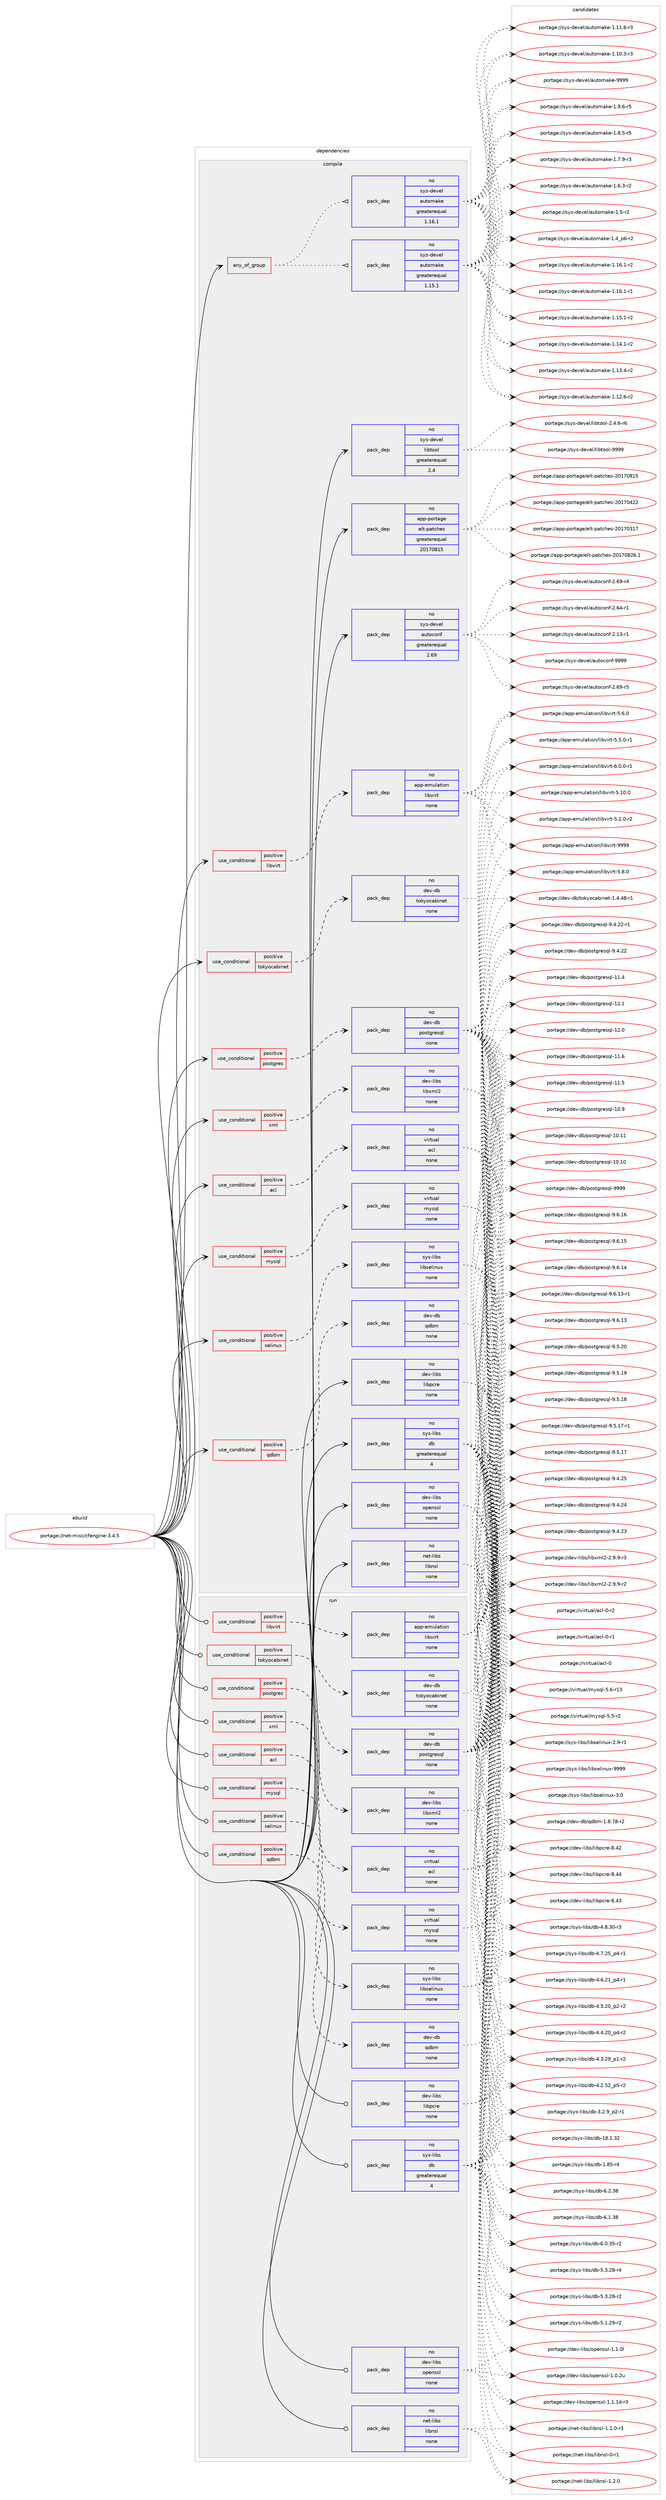 digraph prolog {

# *************
# Graph options
# *************

newrank=true;
concentrate=true;
compound=true;
graph [rankdir=LR,fontname=Helvetica,fontsize=10,ranksep=1.5];#, ranksep=2.5, nodesep=0.2];
edge  [arrowhead=vee];
node  [fontname=Helvetica,fontsize=10];

# **********
# The ebuild
# **********

subgraph cluster_leftcol {
color=gray;
rank=same;
label=<<i>ebuild</i>>;
id [label="portage://net-misc/cfengine-3.4.5", color=red, width=4, href="../net-misc/cfengine-3.4.5.svg"];
}

# ****************
# The dependencies
# ****************

subgraph cluster_midcol {
color=gray;
label=<<i>dependencies</i>>;
subgraph cluster_compile {
fillcolor="#eeeeee";
style=filled;
label=<<i>compile</i>>;
subgraph any2001 {
dependency127212 [label=<<TABLE BORDER="0" CELLBORDER="1" CELLSPACING="0" CELLPADDING="4"><TR><TD CELLPADDING="10">any_of_group</TD></TR></TABLE>>, shape=none, color=red];subgraph pack98524 {
dependency127213 [label=<<TABLE BORDER="0" CELLBORDER="1" CELLSPACING="0" CELLPADDING="4" WIDTH="220"><TR><TD ROWSPAN="6" CELLPADDING="30">pack_dep</TD></TR><TR><TD WIDTH="110">no</TD></TR><TR><TD>sys-devel</TD></TR><TR><TD>automake</TD></TR><TR><TD>greaterequal</TD></TR><TR><TD>1.16.1</TD></TR></TABLE>>, shape=none, color=blue];
}
dependency127212:e -> dependency127213:w [weight=20,style="dotted",arrowhead="oinv"];
subgraph pack98525 {
dependency127214 [label=<<TABLE BORDER="0" CELLBORDER="1" CELLSPACING="0" CELLPADDING="4" WIDTH="220"><TR><TD ROWSPAN="6" CELLPADDING="30">pack_dep</TD></TR><TR><TD WIDTH="110">no</TD></TR><TR><TD>sys-devel</TD></TR><TR><TD>automake</TD></TR><TR><TD>greaterequal</TD></TR><TR><TD>1.15.1</TD></TR></TABLE>>, shape=none, color=blue];
}
dependency127212:e -> dependency127214:w [weight=20,style="dotted",arrowhead="oinv"];
}
id:e -> dependency127212:w [weight=20,style="solid",arrowhead="vee"];
subgraph cond26549 {
dependency127215 [label=<<TABLE BORDER="0" CELLBORDER="1" CELLSPACING="0" CELLPADDING="4"><TR><TD ROWSPAN="3" CELLPADDING="10">use_conditional</TD></TR><TR><TD>positive</TD></TR><TR><TD>acl</TD></TR></TABLE>>, shape=none, color=red];
subgraph pack98526 {
dependency127216 [label=<<TABLE BORDER="0" CELLBORDER="1" CELLSPACING="0" CELLPADDING="4" WIDTH="220"><TR><TD ROWSPAN="6" CELLPADDING="30">pack_dep</TD></TR><TR><TD WIDTH="110">no</TD></TR><TR><TD>virtual</TD></TR><TR><TD>acl</TD></TR><TR><TD>none</TD></TR><TR><TD></TD></TR></TABLE>>, shape=none, color=blue];
}
dependency127215:e -> dependency127216:w [weight=20,style="dashed",arrowhead="vee"];
}
id:e -> dependency127215:w [weight=20,style="solid",arrowhead="vee"];
subgraph cond26550 {
dependency127217 [label=<<TABLE BORDER="0" CELLBORDER="1" CELLSPACING="0" CELLPADDING="4"><TR><TD ROWSPAN="3" CELLPADDING="10">use_conditional</TD></TR><TR><TD>positive</TD></TR><TR><TD>libvirt</TD></TR></TABLE>>, shape=none, color=red];
subgraph pack98527 {
dependency127218 [label=<<TABLE BORDER="0" CELLBORDER="1" CELLSPACING="0" CELLPADDING="4" WIDTH="220"><TR><TD ROWSPAN="6" CELLPADDING="30">pack_dep</TD></TR><TR><TD WIDTH="110">no</TD></TR><TR><TD>app-emulation</TD></TR><TR><TD>libvirt</TD></TR><TR><TD>none</TD></TR><TR><TD></TD></TR></TABLE>>, shape=none, color=blue];
}
dependency127217:e -> dependency127218:w [weight=20,style="dashed",arrowhead="vee"];
}
id:e -> dependency127217:w [weight=20,style="solid",arrowhead="vee"];
subgraph cond26551 {
dependency127219 [label=<<TABLE BORDER="0" CELLBORDER="1" CELLSPACING="0" CELLPADDING="4"><TR><TD ROWSPAN="3" CELLPADDING="10">use_conditional</TD></TR><TR><TD>positive</TD></TR><TR><TD>mysql</TD></TR></TABLE>>, shape=none, color=red];
subgraph pack98528 {
dependency127220 [label=<<TABLE BORDER="0" CELLBORDER="1" CELLSPACING="0" CELLPADDING="4" WIDTH="220"><TR><TD ROWSPAN="6" CELLPADDING="30">pack_dep</TD></TR><TR><TD WIDTH="110">no</TD></TR><TR><TD>virtual</TD></TR><TR><TD>mysql</TD></TR><TR><TD>none</TD></TR><TR><TD></TD></TR></TABLE>>, shape=none, color=blue];
}
dependency127219:e -> dependency127220:w [weight=20,style="dashed",arrowhead="vee"];
}
id:e -> dependency127219:w [weight=20,style="solid",arrowhead="vee"];
subgraph cond26552 {
dependency127221 [label=<<TABLE BORDER="0" CELLBORDER="1" CELLSPACING="0" CELLPADDING="4"><TR><TD ROWSPAN="3" CELLPADDING="10">use_conditional</TD></TR><TR><TD>positive</TD></TR><TR><TD>postgres</TD></TR></TABLE>>, shape=none, color=red];
subgraph pack98529 {
dependency127222 [label=<<TABLE BORDER="0" CELLBORDER="1" CELLSPACING="0" CELLPADDING="4" WIDTH="220"><TR><TD ROWSPAN="6" CELLPADDING="30">pack_dep</TD></TR><TR><TD WIDTH="110">no</TD></TR><TR><TD>dev-db</TD></TR><TR><TD>postgresql</TD></TR><TR><TD>none</TD></TR><TR><TD></TD></TR></TABLE>>, shape=none, color=blue];
}
dependency127221:e -> dependency127222:w [weight=20,style="dashed",arrowhead="vee"];
}
id:e -> dependency127221:w [weight=20,style="solid",arrowhead="vee"];
subgraph cond26553 {
dependency127223 [label=<<TABLE BORDER="0" CELLBORDER="1" CELLSPACING="0" CELLPADDING="4"><TR><TD ROWSPAN="3" CELLPADDING="10">use_conditional</TD></TR><TR><TD>positive</TD></TR><TR><TD>qdbm</TD></TR></TABLE>>, shape=none, color=red];
subgraph pack98530 {
dependency127224 [label=<<TABLE BORDER="0" CELLBORDER="1" CELLSPACING="0" CELLPADDING="4" WIDTH="220"><TR><TD ROWSPAN="6" CELLPADDING="30">pack_dep</TD></TR><TR><TD WIDTH="110">no</TD></TR><TR><TD>dev-db</TD></TR><TR><TD>qdbm</TD></TR><TR><TD>none</TD></TR><TR><TD></TD></TR></TABLE>>, shape=none, color=blue];
}
dependency127223:e -> dependency127224:w [weight=20,style="dashed",arrowhead="vee"];
}
id:e -> dependency127223:w [weight=20,style="solid",arrowhead="vee"];
subgraph cond26554 {
dependency127225 [label=<<TABLE BORDER="0" CELLBORDER="1" CELLSPACING="0" CELLPADDING="4"><TR><TD ROWSPAN="3" CELLPADDING="10">use_conditional</TD></TR><TR><TD>positive</TD></TR><TR><TD>selinux</TD></TR></TABLE>>, shape=none, color=red];
subgraph pack98531 {
dependency127226 [label=<<TABLE BORDER="0" CELLBORDER="1" CELLSPACING="0" CELLPADDING="4" WIDTH="220"><TR><TD ROWSPAN="6" CELLPADDING="30">pack_dep</TD></TR><TR><TD WIDTH="110">no</TD></TR><TR><TD>sys-libs</TD></TR><TR><TD>libselinux</TD></TR><TR><TD>none</TD></TR><TR><TD></TD></TR></TABLE>>, shape=none, color=blue];
}
dependency127225:e -> dependency127226:w [weight=20,style="dashed",arrowhead="vee"];
}
id:e -> dependency127225:w [weight=20,style="solid",arrowhead="vee"];
subgraph cond26555 {
dependency127227 [label=<<TABLE BORDER="0" CELLBORDER="1" CELLSPACING="0" CELLPADDING="4"><TR><TD ROWSPAN="3" CELLPADDING="10">use_conditional</TD></TR><TR><TD>positive</TD></TR><TR><TD>tokyocabinet</TD></TR></TABLE>>, shape=none, color=red];
subgraph pack98532 {
dependency127228 [label=<<TABLE BORDER="0" CELLBORDER="1" CELLSPACING="0" CELLPADDING="4" WIDTH="220"><TR><TD ROWSPAN="6" CELLPADDING="30">pack_dep</TD></TR><TR><TD WIDTH="110">no</TD></TR><TR><TD>dev-db</TD></TR><TR><TD>tokyocabinet</TD></TR><TR><TD>none</TD></TR><TR><TD></TD></TR></TABLE>>, shape=none, color=blue];
}
dependency127227:e -> dependency127228:w [weight=20,style="dashed",arrowhead="vee"];
}
id:e -> dependency127227:w [weight=20,style="solid",arrowhead="vee"];
subgraph cond26556 {
dependency127229 [label=<<TABLE BORDER="0" CELLBORDER="1" CELLSPACING="0" CELLPADDING="4"><TR><TD ROWSPAN="3" CELLPADDING="10">use_conditional</TD></TR><TR><TD>positive</TD></TR><TR><TD>xml</TD></TR></TABLE>>, shape=none, color=red];
subgraph pack98533 {
dependency127230 [label=<<TABLE BORDER="0" CELLBORDER="1" CELLSPACING="0" CELLPADDING="4" WIDTH="220"><TR><TD ROWSPAN="6" CELLPADDING="30">pack_dep</TD></TR><TR><TD WIDTH="110">no</TD></TR><TR><TD>dev-libs</TD></TR><TR><TD>libxml2</TD></TR><TR><TD>none</TD></TR><TR><TD></TD></TR></TABLE>>, shape=none, color=blue];
}
dependency127229:e -> dependency127230:w [weight=20,style="dashed",arrowhead="vee"];
}
id:e -> dependency127229:w [weight=20,style="solid",arrowhead="vee"];
subgraph pack98534 {
dependency127231 [label=<<TABLE BORDER="0" CELLBORDER="1" CELLSPACING="0" CELLPADDING="4" WIDTH="220"><TR><TD ROWSPAN="6" CELLPADDING="30">pack_dep</TD></TR><TR><TD WIDTH="110">no</TD></TR><TR><TD>app-portage</TD></TR><TR><TD>elt-patches</TD></TR><TR><TD>greaterequal</TD></TR><TR><TD>20170815</TD></TR></TABLE>>, shape=none, color=blue];
}
id:e -> dependency127231:w [weight=20,style="solid",arrowhead="vee"];
subgraph pack98535 {
dependency127232 [label=<<TABLE BORDER="0" CELLBORDER="1" CELLSPACING="0" CELLPADDING="4" WIDTH="220"><TR><TD ROWSPAN="6" CELLPADDING="30">pack_dep</TD></TR><TR><TD WIDTH="110">no</TD></TR><TR><TD>dev-libs</TD></TR><TR><TD>libpcre</TD></TR><TR><TD>none</TD></TR><TR><TD></TD></TR></TABLE>>, shape=none, color=blue];
}
id:e -> dependency127232:w [weight=20,style="solid",arrowhead="vee"];
subgraph pack98536 {
dependency127233 [label=<<TABLE BORDER="0" CELLBORDER="1" CELLSPACING="0" CELLPADDING="4" WIDTH="220"><TR><TD ROWSPAN="6" CELLPADDING="30">pack_dep</TD></TR><TR><TD WIDTH="110">no</TD></TR><TR><TD>dev-libs</TD></TR><TR><TD>openssl</TD></TR><TR><TD>none</TD></TR><TR><TD></TD></TR></TABLE>>, shape=none, color=blue];
}
id:e -> dependency127233:w [weight=20,style="solid",arrowhead="vee"];
subgraph pack98537 {
dependency127234 [label=<<TABLE BORDER="0" CELLBORDER="1" CELLSPACING="0" CELLPADDING="4" WIDTH="220"><TR><TD ROWSPAN="6" CELLPADDING="30">pack_dep</TD></TR><TR><TD WIDTH="110">no</TD></TR><TR><TD>net-libs</TD></TR><TR><TD>libnsl</TD></TR><TR><TD>none</TD></TR><TR><TD></TD></TR></TABLE>>, shape=none, color=blue];
}
id:e -> dependency127234:w [weight=20,style="solid",arrowhead="vee"];
subgraph pack98538 {
dependency127235 [label=<<TABLE BORDER="0" CELLBORDER="1" CELLSPACING="0" CELLPADDING="4" WIDTH="220"><TR><TD ROWSPAN="6" CELLPADDING="30">pack_dep</TD></TR><TR><TD WIDTH="110">no</TD></TR><TR><TD>sys-devel</TD></TR><TR><TD>autoconf</TD></TR><TR><TD>greaterequal</TD></TR><TR><TD>2.69</TD></TR></TABLE>>, shape=none, color=blue];
}
id:e -> dependency127235:w [weight=20,style="solid",arrowhead="vee"];
subgraph pack98539 {
dependency127236 [label=<<TABLE BORDER="0" CELLBORDER="1" CELLSPACING="0" CELLPADDING="4" WIDTH="220"><TR><TD ROWSPAN="6" CELLPADDING="30">pack_dep</TD></TR><TR><TD WIDTH="110">no</TD></TR><TR><TD>sys-devel</TD></TR><TR><TD>libtool</TD></TR><TR><TD>greaterequal</TD></TR><TR><TD>2.4</TD></TR></TABLE>>, shape=none, color=blue];
}
id:e -> dependency127236:w [weight=20,style="solid",arrowhead="vee"];
subgraph pack98540 {
dependency127237 [label=<<TABLE BORDER="0" CELLBORDER="1" CELLSPACING="0" CELLPADDING="4" WIDTH="220"><TR><TD ROWSPAN="6" CELLPADDING="30">pack_dep</TD></TR><TR><TD WIDTH="110">no</TD></TR><TR><TD>sys-libs</TD></TR><TR><TD>db</TD></TR><TR><TD>greaterequal</TD></TR><TR><TD>4</TD></TR></TABLE>>, shape=none, color=blue];
}
id:e -> dependency127237:w [weight=20,style="solid",arrowhead="vee"];
}
subgraph cluster_compileandrun {
fillcolor="#eeeeee";
style=filled;
label=<<i>compile and run</i>>;
}
subgraph cluster_run {
fillcolor="#eeeeee";
style=filled;
label=<<i>run</i>>;
subgraph cond26557 {
dependency127238 [label=<<TABLE BORDER="0" CELLBORDER="1" CELLSPACING="0" CELLPADDING="4"><TR><TD ROWSPAN="3" CELLPADDING="10">use_conditional</TD></TR><TR><TD>positive</TD></TR><TR><TD>acl</TD></TR></TABLE>>, shape=none, color=red];
subgraph pack98541 {
dependency127239 [label=<<TABLE BORDER="0" CELLBORDER="1" CELLSPACING="0" CELLPADDING="4" WIDTH="220"><TR><TD ROWSPAN="6" CELLPADDING="30">pack_dep</TD></TR><TR><TD WIDTH="110">no</TD></TR><TR><TD>virtual</TD></TR><TR><TD>acl</TD></TR><TR><TD>none</TD></TR><TR><TD></TD></TR></TABLE>>, shape=none, color=blue];
}
dependency127238:e -> dependency127239:w [weight=20,style="dashed",arrowhead="vee"];
}
id:e -> dependency127238:w [weight=20,style="solid",arrowhead="odot"];
subgraph cond26558 {
dependency127240 [label=<<TABLE BORDER="0" CELLBORDER="1" CELLSPACING="0" CELLPADDING="4"><TR><TD ROWSPAN="3" CELLPADDING="10">use_conditional</TD></TR><TR><TD>positive</TD></TR><TR><TD>libvirt</TD></TR></TABLE>>, shape=none, color=red];
subgraph pack98542 {
dependency127241 [label=<<TABLE BORDER="0" CELLBORDER="1" CELLSPACING="0" CELLPADDING="4" WIDTH="220"><TR><TD ROWSPAN="6" CELLPADDING="30">pack_dep</TD></TR><TR><TD WIDTH="110">no</TD></TR><TR><TD>app-emulation</TD></TR><TR><TD>libvirt</TD></TR><TR><TD>none</TD></TR><TR><TD></TD></TR></TABLE>>, shape=none, color=blue];
}
dependency127240:e -> dependency127241:w [weight=20,style="dashed",arrowhead="vee"];
}
id:e -> dependency127240:w [weight=20,style="solid",arrowhead="odot"];
subgraph cond26559 {
dependency127242 [label=<<TABLE BORDER="0" CELLBORDER="1" CELLSPACING="0" CELLPADDING="4"><TR><TD ROWSPAN="3" CELLPADDING="10">use_conditional</TD></TR><TR><TD>positive</TD></TR><TR><TD>mysql</TD></TR></TABLE>>, shape=none, color=red];
subgraph pack98543 {
dependency127243 [label=<<TABLE BORDER="0" CELLBORDER="1" CELLSPACING="0" CELLPADDING="4" WIDTH="220"><TR><TD ROWSPAN="6" CELLPADDING="30">pack_dep</TD></TR><TR><TD WIDTH="110">no</TD></TR><TR><TD>virtual</TD></TR><TR><TD>mysql</TD></TR><TR><TD>none</TD></TR><TR><TD></TD></TR></TABLE>>, shape=none, color=blue];
}
dependency127242:e -> dependency127243:w [weight=20,style="dashed",arrowhead="vee"];
}
id:e -> dependency127242:w [weight=20,style="solid",arrowhead="odot"];
subgraph cond26560 {
dependency127244 [label=<<TABLE BORDER="0" CELLBORDER="1" CELLSPACING="0" CELLPADDING="4"><TR><TD ROWSPAN="3" CELLPADDING="10">use_conditional</TD></TR><TR><TD>positive</TD></TR><TR><TD>postgres</TD></TR></TABLE>>, shape=none, color=red];
subgraph pack98544 {
dependency127245 [label=<<TABLE BORDER="0" CELLBORDER="1" CELLSPACING="0" CELLPADDING="4" WIDTH="220"><TR><TD ROWSPAN="6" CELLPADDING="30">pack_dep</TD></TR><TR><TD WIDTH="110">no</TD></TR><TR><TD>dev-db</TD></TR><TR><TD>postgresql</TD></TR><TR><TD>none</TD></TR><TR><TD></TD></TR></TABLE>>, shape=none, color=blue];
}
dependency127244:e -> dependency127245:w [weight=20,style="dashed",arrowhead="vee"];
}
id:e -> dependency127244:w [weight=20,style="solid",arrowhead="odot"];
subgraph cond26561 {
dependency127246 [label=<<TABLE BORDER="0" CELLBORDER="1" CELLSPACING="0" CELLPADDING="4"><TR><TD ROWSPAN="3" CELLPADDING="10">use_conditional</TD></TR><TR><TD>positive</TD></TR><TR><TD>qdbm</TD></TR></TABLE>>, shape=none, color=red];
subgraph pack98545 {
dependency127247 [label=<<TABLE BORDER="0" CELLBORDER="1" CELLSPACING="0" CELLPADDING="4" WIDTH="220"><TR><TD ROWSPAN="6" CELLPADDING="30">pack_dep</TD></TR><TR><TD WIDTH="110">no</TD></TR><TR><TD>dev-db</TD></TR><TR><TD>qdbm</TD></TR><TR><TD>none</TD></TR><TR><TD></TD></TR></TABLE>>, shape=none, color=blue];
}
dependency127246:e -> dependency127247:w [weight=20,style="dashed",arrowhead="vee"];
}
id:e -> dependency127246:w [weight=20,style="solid",arrowhead="odot"];
subgraph cond26562 {
dependency127248 [label=<<TABLE BORDER="0" CELLBORDER="1" CELLSPACING="0" CELLPADDING="4"><TR><TD ROWSPAN="3" CELLPADDING="10">use_conditional</TD></TR><TR><TD>positive</TD></TR><TR><TD>selinux</TD></TR></TABLE>>, shape=none, color=red];
subgraph pack98546 {
dependency127249 [label=<<TABLE BORDER="0" CELLBORDER="1" CELLSPACING="0" CELLPADDING="4" WIDTH="220"><TR><TD ROWSPAN="6" CELLPADDING="30">pack_dep</TD></TR><TR><TD WIDTH="110">no</TD></TR><TR><TD>sys-libs</TD></TR><TR><TD>libselinux</TD></TR><TR><TD>none</TD></TR><TR><TD></TD></TR></TABLE>>, shape=none, color=blue];
}
dependency127248:e -> dependency127249:w [weight=20,style="dashed",arrowhead="vee"];
}
id:e -> dependency127248:w [weight=20,style="solid",arrowhead="odot"];
subgraph cond26563 {
dependency127250 [label=<<TABLE BORDER="0" CELLBORDER="1" CELLSPACING="0" CELLPADDING="4"><TR><TD ROWSPAN="3" CELLPADDING="10">use_conditional</TD></TR><TR><TD>positive</TD></TR><TR><TD>tokyocabinet</TD></TR></TABLE>>, shape=none, color=red];
subgraph pack98547 {
dependency127251 [label=<<TABLE BORDER="0" CELLBORDER="1" CELLSPACING="0" CELLPADDING="4" WIDTH="220"><TR><TD ROWSPAN="6" CELLPADDING="30">pack_dep</TD></TR><TR><TD WIDTH="110">no</TD></TR><TR><TD>dev-db</TD></TR><TR><TD>tokyocabinet</TD></TR><TR><TD>none</TD></TR><TR><TD></TD></TR></TABLE>>, shape=none, color=blue];
}
dependency127250:e -> dependency127251:w [weight=20,style="dashed",arrowhead="vee"];
}
id:e -> dependency127250:w [weight=20,style="solid",arrowhead="odot"];
subgraph cond26564 {
dependency127252 [label=<<TABLE BORDER="0" CELLBORDER="1" CELLSPACING="0" CELLPADDING="4"><TR><TD ROWSPAN="3" CELLPADDING="10">use_conditional</TD></TR><TR><TD>positive</TD></TR><TR><TD>xml</TD></TR></TABLE>>, shape=none, color=red];
subgraph pack98548 {
dependency127253 [label=<<TABLE BORDER="0" CELLBORDER="1" CELLSPACING="0" CELLPADDING="4" WIDTH="220"><TR><TD ROWSPAN="6" CELLPADDING="30">pack_dep</TD></TR><TR><TD WIDTH="110">no</TD></TR><TR><TD>dev-libs</TD></TR><TR><TD>libxml2</TD></TR><TR><TD>none</TD></TR><TR><TD></TD></TR></TABLE>>, shape=none, color=blue];
}
dependency127252:e -> dependency127253:w [weight=20,style="dashed",arrowhead="vee"];
}
id:e -> dependency127252:w [weight=20,style="solid",arrowhead="odot"];
subgraph pack98549 {
dependency127254 [label=<<TABLE BORDER="0" CELLBORDER="1" CELLSPACING="0" CELLPADDING="4" WIDTH="220"><TR><TD ROWSPAN="6" CELLPADDING="30">pack_dep</TD></TR><TR><TD WIDTH="110">no</TD></TR><TR><TD>dev-libs</TD></TR><TR><TD>libpcre</TD></TR><TR><TD>none</TD></TR><TR><TD></TD></TR></TABLE>>, shape=none, color=blue];
}
id:e -> dependency127254:w [weight=20,style="solid",arrowhead="odot"];
subgraph pack98550 {
dependency127255 [label=<<TABLE BORDER="0" CELLBORDER="1" CELLSPACING="0" CELLPADDING="4" WIDTH="220"><TR><TD ROWSPAN="6" CELLPADDING="30">pack_dep</TD></TR><TR><TD WIDTH="110">no</TD></TR><TR><TD>dev-libs</TD></TR><TR><TD>openssl</TD></TR><TR><TD>none</TD></TR><TR><TD></TD></TR></TABLE>>, shape=none, color=blue];
}
id:e -> dependency127255:w [weight=20,style="solid",arrowhead="odot"];
subgraph pack98551 {
dependency127256 [label=<<TABLE BORDER="0" CELLBORDER="1" CELLSPACING="0" CELLPADDING="4" WIDTH="220"><TR><TD ROWSPAN="6" CELLPADDING="30">pack_dep</TD></TR><TR><TD WIDTH="110">no</TD></TR><TR><TD>net-libs</TD></TR><TR><TD>libnsl</TD></TR><TR><TD>none</TD></TR><TR><TD></TD></TR></TABLE>>, shape=none, color=blue];
}
id:e -> dependency127256:w [weight=20,style="solid",arrowhead="odot"];
subgraph pack98552 {
dependency127257 [label=<<TABLE BORDER="0" CELLBORDER="1" CELLSPACING="0" CELLPADDING="4" WIDTH="220"><TR><TD ROWSPAN="6" CELLPADDING="30">pack_dep</TD></TR><TR><TD WIDTH="110">no</TD></TR><TR><TD>sys-libs</TD></TR><TR><TD>db</TD></TR><TR><TD>greaterequal</TD></TR><TR><TD>4</TD></TR></TABLE>>, shape=none, color=blue];
}
id:e -> dependency127257:w [weight=20,style="solid",arrowhead="odot"];
}
}

# **************
# The candidates
# **************

subgraph cluster_choices {
rank=same;
color=gray;
label=<<i>candidates</i>>;

subgraph choice98524 {
color=black;
nodesep=1;
choice115121115451001011181011084797117116111109971071014557575757 [label="portage://sys-devel/automake-9999", color=red, width=4,href="../sys-devel/automake-9999.svg"];
choice115121115451001011181011084797117116111109971071014549465746544511453 [label="portage://sys-devel/automake-1.9.6-r5", color=red, width=4,href="../sys-devel/automake-1.9.6-r5.svg"];
choice115121115451001011181011084797117116111109971071014549465646534511453 [label="portage://sys-devel/automake-1.8.5-r5", color=red, width=4,href="../sys-devel/automake-1.8.5-r5.svg"];
choice115121115451001011181011084797117116111109971071014549465546574511451 [label="portage://sys-devel/automake-1.7.9-r3", color=red, width=4,href="../sys-devel/automake-1.7.9-r3.svg"];
choice115121115451001011181011084797117116111109971071014549465446514511450 [label="portage://sys-devel/automake-1.6.3-r2", color=red, width=4,href="../sys-devel/automake-1.6.3-r2.svg"];
choice11512111545100101118101108479711711611110997107101454946534511450 [label="portage://sys-devel/automake-1.5-r2", color=red, width=4,href="../sys-devel/automake-1.5-r2.svg"];
choice115121115451001011181011084797117116111109971071014549465295112544511450 [label="portage://sys-devel/automake-1.4_p6-r2", color=red, width=4,href="../sys-devel/automake-1.4_p6-r2.svg"];
choice11512111545100101118101108479711711611110997107101454946495446494511450 [label="portage://sys-devel/automake-1.16.1-r2", color=red, width=4,href="../sys-devel/automake-1.16.1-r2.svg"];
choice11512111545100101118101108479711711611110997107101454946495446494511449 [label="portage://sys-devel/automake-1.16.1-r1", color=red, width=4,href="../sys-devel/automake-1.16.1-r1.svg"];
choice11512111545100101118101108479711711611110997107101454946495346494511450 [label="portage://sys-devel/automake-1.15.1-r2", color=red, width=4,href="../sys-devel/automake-1.15.1-r2.svg"];
choice11512111545100101118101108479711711611110997107101454946495246494511450 [label="portage://sys-devel/automake-1.14.1-r2", color=red, width=4,href="../sys-devel/automake-1.14.1-r2.svg"];
choice11512111545100101118101108479711711611110997107101454946495146524511450 [label="portage://sys-devel/automake-1.13.4-r2", color=red, width=4,href="../sys-devel/automake-1.13.4-r2.svg"];
choice11512111545100101118101108479711711611110997107101454946495046544511450 [label="portage://sys-devel/automake-1.12.6-r2", color=red, width=4,href="../sys-devel/automake-1.12.6-r2.svg"];
choice11512111545100101118101108479711711611110997107101454946494946544511451 [label="portage://sys-devel/automake-1.11.6-r3", color=red, width=4,href="../sys-devel/automake-1.11.6-r3.svg"];
choice11512111545100101118101108479711711611110997107101454946494846514511451 [label="portage://sys-devel/automake-1.10.3-r3", color=red, width=4,href="../sys-devel/automake-1.10.3-r3.svg"];
dependency127213:e -> choice115121115451001011181011084797117116111109971071014557575757:w [style=dotted,weight="100"];
dependency127213:e -> choice115121115451001011181011084797117116111109971071014549465746544511453:w [style=dotted,weight="100"];
dependency127213:e -> choice115121115451001011181011084797117116111109971071014549465646534511453:w [style=dotted,weight="100"];
dependency127213:e -> choice115121115451001011181011084797117116111109971071014549465546574511451:w [style=dotted,weight="100"];
dependency127213:e -> choice115121115451001011181011084797117116111109971071014549465446514511450:w [style=dotted,weight="100"];
dependency127213:e -> choice11512111545100101118101108479711711611110997107101454946534511450:w [style=dotted,weight="100"];
dependency127213:e -> choice115121115451001011181011084797117116111109971071014549465295112544511450:w [style=dotted,weight="100"];
dependency127213:e -> choice11512111545100101118101108479711711611110997107101454946495446494511450:w [style=dotted,weight="100"];
dependency127213:e -> choice11512111545100101118101108479711711611110997107101454946495446494511449:w [style=dotted,weight="100"];
dependency127213:e -> choice11512111545100101118101108479711711611110997107101454946495346494511450:w [style=dotted,weight="100"];
dependency127213:e -> choice11512111545100101118101108479711711611110997107101454946495246494511450:w [style=dotted,weight="100"];
dependency127213:e -> choice11512111545100101118101108479711711611110997107101454946495146524511450:w [style=dotted,weight="100"];
dependency127213:e -> choice11512111545100101118101108479711711611110997107101454946495046544511450:w [style=dotted,weight="100"];
dependency127213:e -> choice11512111545100101118101108479711711611110997107101454946494946544511451:w [style=dotted,weight="100"];
dependency127213:e -> choice11512111545100101118101108479711711611110997107101454946494846514511451:w [style=dotted,weight="100"];
}
subgraph choice98525 {
color=black;
nodesep=1;
choice115121115451001011181011084797117116111109971071014557575757 [label="portage://sys-devel/automake-9999", color=red, width=4,href="../sys-devel/automake-9999.svg"];
choice115121115451001011181011084797117116111109971071014549465746544511453 [label="portage://sys-devel/automake-1.9.6-r5", color=red, width=4,href="../sys-devel/automake-1.9.6-r5.svg"];
choice115121115451001011181011084797117116111109971071014549465646534511453 [label="portage://sys-devel/automake-1.8.5-r5", color=red, width=4,href="../sys-devel/automake-1.8.5-r5.svg"];
choice115121115451001011181011084797117116111109971071014549465546574511451 [label="portage://sys-devel/automake-1.7.9-r3", color=red, width=4,href="../sys-devel/automake-1.7.9-r3.svg"];
choice115121115451001011181011084797117116111109971071014549465446514511450 [label="portage://sys-devel/automake-1.6.3-r2", color=red, width=4,href="../sys-devel/automake-1.6.3-r2.svg"];
choice11512111545100101118101108479711711611110997107101454946534511450 [label="portage://sys-devel/automake-1.5-r2", color=red, width=4,href="../sys-devel/automake-1.5-r2.svg"];
choice115121115451001011181011084797117116111109971071014549465295112544511450 [label="portage://sys-devel/automake-1.4_p6-r2", color=red, width=4,href="../sys-devel/automake-1.4_p6-r2.svg"];
choice11512111545100101118101108479711711611110997107101454946495446494511450 [label="portage://sys-devel/automake-1.16.1-r2", color=red, width=4,href="../sys-devel/automake-1.16.1-r2.svg"];
choice11512111545100101118101108479711711611110997107101454946495446494511449 [label="portage://sys-devel/automake-1.16.1-r1", color=red, width=4,href="../sys-devel/automake-1.16.1-r1.svg"];
choice11512111545100101118101108479711711611110997107101454946495346494511450 [label="portage://sys-devel/automake-1.15.1-r2", color=red, width=4,href="../sys-devel/automake-1.15.1-r2.svg"];
choice11512111545100101118101108479711711611110997107101454946495246494511450 [label="portage://sys-devel/automake-1.14.1-r2", color=red, width=4,href="../sys-devel/automake-1.14.1-r2.svg"];
choice11512111545100101118101108479711711611110997107101454946495146524511450 [label="portage://sys-devel/automake-1.13.4-r2", color=red, width=4,href="../sys-devel/automake-1.13.4-r2.svg"];
choice11512111545100101118101108479711711611110997107101454946495046544511450 [label="portage://sys-devel/automake-1.12.6-r2", color=red, width=4,href="../sys-devel/automake-1.12.6-r2.svg"];
choice11512111545100101118101108479711711611110997107101454946494946544511451 [label="portage://sys-devel/automake-1.11.6-r3", color=red, width=4,href="../sys-devel/automake-1.11.6-r3.svg"];
choice11512111545100101118101108479711711611110997107101454946494846514511451 [label="portage://sys-devel/automake-1.10.3-r3", color=red, width=4,href="../sys-devel/automake-1.10.3-r3.svg"];
dependency127214:e -> choice115121115451001011181011084797117116111109971071014557575757:w [style=dotted,weight="100"];
dependency127214:e -> choice115121115451001011181011084797117116111109971071014549465746544511453:w [style=dotted,weight="100"];
dependency127214:e -> choice115121115451001011181011084797117116111109971071014549465646534511453:w [style=dotted,weight="100"];
dependency127214:e -> choice115121115451001011181011084797117116111109971071014549465546574511451:w [style=dotted,weight="100"];
dependency127214:e -> choice115121115451001011181011084797117116111109971071014549465446514511450:w [style=dotted,weight="100"];
dependency127214:e -> choice11512111545100101118101108479711711611110997107101454946534511450:w [style=dotted,weight="100"];
dependency127214:e -> choice115121115451001011181011084797117116111109971071014549465295112544511450:w [style=dotted,weight="100"];
dependency127214:e -> choice11512111545100101118101108479711711611110997107101454946495446494511450:w [style=dotted,weight="100"];
dependency127214:e -> choice11512111545100101118101108479711711611110997107101454946495446494511449:w [style=dotted,weight="100"];
dependency127214:e -> choice11512111545100101118101108479711711611110997107101454946495346494511450:w [style=dotted,weight="100"];
dependency127214:e -> choice11512111545100101118101108479711711611110997107101454946495246494511450:w [style=dotted,weight="100"];
dependency127214:e -> choice11512111545100101118101108479711711611110997107101454946495146524511450:w [style=dotted,weight="100"];
dependency127214:e -> choice11512111545100101118101108479711711611110997107101454946495046544511450:w [style=dotted,weight="100"];
dependency127214:e -> choice11512111545100101118101108479711711611110997107101454946494946544511451:w [style=dotted,weight="100"];
dependency127214:e -> choice11512111545100101118101108479711711611110997107101454946494846514511451:w [style=dotted,weight="100"];
}
subgraph choice98526 {
color=black;
nodesep=1;
choice1181051141161179710847979910845484511450 [label="portage://virtual/acl-0-r2", color=red, width=4,href="../virtual/acl-0-r2.svg"];
choice1181051141161179710847979910845484511449 [label="portage://virtual/acl-0-r1", color=red, width=4,href="../virtual/acl-0-r1.svg"];
choice118105114116117971084797991084548 [label="portage://virtual/acl-0", color=red, width=4,href="../virtual/acl-0.svg"];
dependency127216:e -> choice1181051141161179710847979910845484511450:w [style=dotted,weight="100"];
dependency127216:e -> choice1181051141161179710847979910845484511449:w [style=dotted,weight="100"];
dependency127216:e -> choice118105114116117971084797991084548:w [style=dotted,weight="100"];
}
subgraph choice98527 {
color=black;
nodesep=1;
choice97112112451011091171089711610511111047108105981181051141164557575757 [label="portage://app-emulation/libvirt-9999", color=red, width=4,href="../app-emulation/libvirt-9999.svg"];
choice97112112451011091171089711610511111047108105981181051141164554464846484511449 [label="portage://app-emulation/libvirt-6.0.0-r1", color=red, width=4,href="../app-emulation/libvirt-6.0.0-r1.svg"];
choice9711211245101109117108971161051111104710810598118105114116455346564648 [label="portage://app-emulation/libvirt-5.8.0", color=red, width=4,href="../app-emulation/libvirt-5.8.0.svg"];
choice9711211245101109117108971161051111104710810598118105114116455346544648 [label="portage://app-emulation/libvirt-5.6.0", color=red, width=4,href="../app-emulation/libvirt-5.6.0.svg"];
choice97112112451011091171089711610511111047108105981181051141164553465346484511449 [label="portage://app-emulation/libvirt-5.5.0-r1", color=red, width=4,href="../app-emulation/libvirt-5.5.0-r1.svg"];
choice97112112451011091171089711610511111047108105981181051141164553465046484511450 [label="portage://app-emulation/libvirt-5.2.0-r2", color=red, width=4,href="../app-emulation/libvirt-5.2.0-r2.svg"];
choice971121124510110911710897116105111110471081059811810511411645534649484648 [label="portage://app-emulation/libvirt-5.10.0", color=red, width=4,href="../app-emulation/libvirt-5.10.0.svg"];
dependency127218:e -> choice97112112451011091171089711610511111047108105981181051141164557575757:w [style=dotted,weight="100"];
dependency127218:e -> choice97112112451011091171089711610511111047108105981181051141164554464846484511449:w [style=dotted,weight="100"];
dependency127218:e -> choice9711211245101109117108971161051111104710810598118105114116455346564648:w [style=dotted,weight="100"];
dependency127218:e -> choice9711211245101109117108971161051111104710810598118105114116455346544648:w [style=dotted,weight="100"];
dependency127218:e -> choice97112112451011091171089711610511111047108105981181051141164553465346484511449:w [style=dotted,weight="100"];
dependency127218:e -> choice97112112451011091171089711610511111047108105981181051141164553465046484511450:w [style=dotted,weight="100"];
dependency127218:e -> choice971121124510110911710897116105111110471081059811810511411645534649484648:w [style=dotted,weight="100"];
}
subgraph choice98528 {
color=black;
nodesep=1;
choice118105114116117971084710912111511310845534654451144951 [label="portage://virtual/mysql-5.6-r13", color=red, width=4,href="../virtual/mysql-5.6-r13.svg"];
choice1181051141161179710847109121115113108455346534511450 [label="portage://virtual/mysql-5.5-r2", color=red, width=4,href="../virtual/mysql-5.5-r2.svg"];
dependency127220:e -> choice118105114116117971084710912111511310845534654451144951:w [style=dotted,weight="100"];
dependency127220:e -> choice1181051141161179710847109121115113108455346534511450:w [style=dotted,weight="100"];
}
subgraph choice98529 {
color=black;
nodesep=1;
choice1001011184510098471121111151161031141011151131084557575757 [label="portage://dev-db/postgresql-9999", color=red, width=4,href="../dev-db/postgresql-9999.svg"];
choice10010111845100984711211111511610311410111511310845574654464954 [label="portage://dev-db/postgresql-9.6.16", color=red, width=4,href="../dev-db/postgresql-9.6.16.svg"];
choice10010111845100984711211111511610311410111511310845574654464953 [label="portage://dev-db/postgresql-9.6.15", color=red, width=4,href="../dev-db/postgresql-9.6.15.svg"];
choice10010111845100984711211111511610311410111511310845574654464952 [label="portage://dev-db/postgresql-9.6.14", color=red, width=4,href="../dev-db/postgresql-9.6.14.svg"];
choice100101118451009847112111115116103114101115113108455746544649514511449 [label="portage://dev-db/postgresql-9.6.13-r1", color=red, width=4,href="../dev-db/postgresql-9.6.13-r1.svg"];
choice10010111845100984711211111511610311410111511310845574654464951 [label="portage://dev-db/postgresql-9.6.13", color=red, width=4,href="../dev-db/postgresql-9.6.13.svg"];
choice10010111845100984711211111511610311410111511310845574653465048 [label="portage://dev-db/postgresql-9.5.20", color=red, width=4,href="../dev-db/postgresql-9.5.20.svg"];
choice10010111845100984711211111511610311410111511310845574653464957 [label="portage://dev-db/postgresql-9.5.19", color=red, width=4,href="../dev-db/postgresql-9.5.19.svg"];
choice10010111845100984711211111511610311410111511310845574653464956 [label="portage://dev-db/postgresql-9.5.18", color=red, width=4,href="../dev-db/postgresql-9.5.18.svg"];
choice100101118451009847112111115116103114101115113108455746534649554511449 [label="portage://dev-db/postgresql-9.5.17-r1", color=red, width=4,href="../dev-db/postgresql-9.5.17-r1.svg"];
choice10010111845100984711211111511610311410111511310845574653464955 [label="portage://dev-db/postgresql-9.5.17", color=red, width=4,href="../dev-db/postgresql-9.5.17.svg"];
choice10010111845100984711211111511610311410111511310845574652465053 [label="portage://dev-db/postgresql-9.4.25", color=red, width=4,href="../dev-db/postgresql-9.4.25.svg"];
choice10010111845100984711211111511610311410111511310845574652465052 [label="portage://dev-db/postgresql-9.4.24", color=red, width=4,href="../dev-db/postgresql-9.4.24.svg"];
choice10010111845100984711211111511610311410111511310845574652465051 [label="portage://dev-db/postgresql-9.4.23", color=red, width=4,href="../dev-db/postgresql-9.4.23.svg"];
choice100101118451009847112111115116103114101115113108455746524650504511449 [label="portage://dev-db/postgresql-9.4.22-r1", color=red, width=4,href="../dev-db/postgresql-9.4.22-r1.svg"];
choice10010111845100984711211111511610311410111511310845574652465050 [label="portage://dev-db/postgresql-9.4.22", color=red, width=4,href="../dev-db/postgresql-9.4.22.svg"];
choice1001011184510098471121111151161031141011151131084549504649 [label="portage://dev-db/postgresql-12.1", color=red, width=4,href="../dev-db/postgresql-12.1.svg"];
choice1001011184510098471121111151161031141011151131084549504648 [label="portage://dev-db/postgresql-12.0", color=red, width=4,href="../dev-db/postgresql-12.0.svg"];
choice1001011184510098471121111151161031141011151131084549494654 [label="portage://dev-db/postgresql-11.6", color=red, width=4,href="../dev-db/postgresql-11.6.svg"];
choice1001011184510098471121111151161031141011151131084549494653 [label="portage://dev-db/postgresql-11.5", color=red, width=4,href="../dev-db/postgresql-11.5.svg"];
choice1001011184510098471121111151161031141011151131084549494652 [label="portage://dev-db/postgresql-11.4", color=red, width=4,href="../dev-db/postgresql-11.4.svg"];
choice1001011184510098471121111151161031141011151131084549484657 [label="portage://dev-db/postgresql-10.9", color=red, width=4,href="../dev-db/postgresql-10.9.svg"];
choice100101118451009847112111115116103114101115113108454948464949 [label="portage://dev-db/postgresql-10.11", color=red, width=4,href="../dev-db/postgresql-10.11.svg"];
choice100101118451009847112111115116103114101115113108454948464948 [label="portage://dev-db/postgresql-10.10", color=red, width=4,href="../dev-db/postgresql-10.10.svg"];
dependency127222:e -> choice1001011184510098471121111151161031141011151131084557575757:w [style=dotted,weight="100"];
dependency127222:e -> choice10010111845100984711211111511610311410111511310845574654464954:w [style=dotted,weight="100"];
dependency127222:e -> choice10010111845100984711211111511610311410111511310845574654464953:w [style=dotted,weight="100"];
dependency127222:e -> choice10010111845100984711211111511610311410111511310845574654464952:w [style=dotted,weight="100"];
dependency127222:e -> choice100101118451009847112111115116103114101115113108455746544649514511449:w [style=dotted,weight="100"];
dependency127222:e -> choice10010111845100984711211111511610311410111511310845574654464951:w [style=dotted,weight="100"];
dependency127222:e -> choice10010111845100984711211111511610311410111511310845574653465048:w [style=dotted,weight="100"];
dependency127222:e -> choice10010111845100984711211111511610311410111511310845574653464957:w [style=dotted,weight="100"];
dependency127222:e -> choice10010111845100984711211111511610311410111511310845574653464956:w [style=dotted,weight="100"];
dependency127222:e -> choice100101118451009847112111115116103114101115113108455746534649554511449:w [style=dotted,weight="100"];
dependency127222:e -> choice10010111845100984711211111511610311410111511310845574653464955:w [style=dotted,weight="100"];
dependency127222:e -> choice10010111845100984711211111511610311410111511310845574652465053:w [style=dotted,weight="100"];
dependency127222:e -> choice10010111845100984711211111511610311410111511310845574652465052:w [style=dotted,weight="100"];
dependency127222:e -> choice10010111845100984711211111511610311410111511310845574652465051:w [style=dotted,weight="100"];
dependency127222:e -> choice100101118451009847112111115116103114101115113108455746524650504511449:w [style=dotted,weight="100"];
dependency127222:e -> choice10010111845100984711211111511610311410111511310845574652465050:w [style=dotted,weight="100"];
dependency127222:e -> choice1001011184510098471121111151161031141011151131084549504649:w [style=dotted,weight="100"];
dependency127222:e -> choice1001011184510098471121111151161031141011151131084549504648:w [style=dotted,weight="100"];
dependency127222:e -> choice1001011184510098471121111151161031141011151131084549494654:w [style=dotted,weight="100"];
dependency127222:e -> choice1001011184510098471121111151161031141011151131084549494653:w [style=dotted,weight="100"];
dependency127222:e -> choice1001011184510098471121111151161031141011151131084549494652:w [style=dotted,weight="100"];
dependency127222:e -> choice1001011184510098471121111151161031141011151131084549484657:w [style=dotted,weight="100"];
dependency127222:e -> choice100101118451009847112111115116103114101115113108454948464949:w [style=dotted,weight="100"];
dependency127222:e -> choice100101118451009847112111115116103114101115113108454948464948:w [style=dotted,weight="100"];
}
subgraph choice98530 {
color=black;
nodesep=1;
choice10010111845100984711310098109454946564655564511450 [label="portage://dev-db/qdbm-1.8.78-r2", color=red, width=4,href="../dev-db/qdbm-1.8.78-r2.svg"];
dependency127224:e -> choice10010111845100984711310098109454946564655564511450:w [style=dotted,weight="100"];
}
subgraph choice98531 {
color=black;
nodesep=1;
choice115121115451081059811547108105981151011081051101171204557575757 [label="portage://sys-libs/libselinux-9999", color=red, width=4,href="../sys-libs/libselinux-9999.svg"];
choice1151211154510810598115471081059811510110810511011712045514648 [label="portage://sys-libs/libselinux-3.0", color=red, width=4,href="../sys-libs/libselinux-3.0.svg"];
choice11512111545108105981154710810598115101108105110117120455046574511449 [label="portage://sys-libs/libselinux-2.9-r1", color=red, width=4,href="../sys-libs/libselinux-2.9-r1.svg"];
dependency127226:e -> choice115121115451081059811547108105981151011081051101171204557575757:w [style=dotted,weight="100"];
dependency127226:e -> choice1151211154510810598115471081059811510110810511011712045514648:w [style=dotted,weight="100"];
dependency127226:e -> choice11512111545108105981154710810598115101108105110117120455046574511449:w [style=dotted,weight="100"];
}
subgraph choice98532 {
color=black;
nodesep=1;
choice100101118451009847116111107121111999798105110101116454946524652564511449 [label="portage://dev-db/tokyocabinet-1.4.48-r1", color=red, width=4,href="../dev-db/tokyocabinet-1.4.48-r1.svg"];
dependency127228:e -> choice100101118451009847116111107121111999798105110101116454946524652564511449:w [style=dotted,weight="100"];
}
subgraph choice98533 {
color=black;
nodesep=1;
choice10010111845108105981154710810598120109108504550465746574511451 [label="portage://dev-libs/libxml2-2.9.9-r3", color=red, width=4,href="../dev-libs/libxml2-2.9.9-r3.svg"];
choice10010111845108105981154710810598120109108504550465746574511450 [label="portage://dev-libs/libxml2-2.9.9-r2", color=red, width=4,href="../dev-libs/libxml2-2.9.9-r2.svg"];
dependency127230:e -> choice10010111845108105981154710810598120109108504550465746574511451:w [style=dotted,weight="100"];
dependency127230:e -> choice10010111845108105981154710810598120109108504550465746574511450:w [style=dotted,weight="100"];
}
subgraph choice98534 {
color=black;
nodesep=1;
choice971121124511211111411697103101471011081164511297116991041011154550484955485650544649 [label="portage://app-portage/elt-patches-20170826.1", color=red, width=4,href="../app-portage/elt-patches-20170826.1.svg"];
choice97112112451121111141169710310147101108116451129711699104101115455048495548564953 [label="portage://app-portage/elt-patches-20170815", color=red, width=4,href="../app-portage/elt-patches-20170815.svg"];
choice97112112451121111141169710310147101108116451129711699104101115455048495548525050 [label="portage://app-portage/elt-patches-20170422", color=red, width=4,href="../app-portage/elt-patches-20170422.svg"];
choice97112112451121111141169710310147101108116451129711699104101115455048495548514955 [label="portage://app-portage/elt-patches-20170317", color=red, width=4,href="../app-portage/elt-patches-20170317.svg"];
dependency127231:e -> choice971121124511211111411697103101471011081164511297116991041011154550484955485650544649:w [style=dotted,weight="100"];
dependency127231:e -> choice97112112451121111141169710310147101108116451129711699104101115455048495548564953:w [style=dotted,weight="100"];
dependency127231:e -> choice97112112451121111141169710310147101108116451129711699104101115455048495548525050:w [style=dotted,weight="100"];
dependency127231:e -> choice97112112451121111141169710310147101108116451129711699104101115455048495548514955:w [style=dotted,weight="100"];
}
subgraph choice98535 {
color=black;
nodesep=1;
choice10010111845108105981154710810598112991141014556465252 [label="portage://dev-libs/libpcre-8.44", color=red, width=4,href="../dev-libs/libpcre-8.44.svg"];
choice10010111845108105981154710810598112991141014556465251 [label="portage://dev-libs/libpcre-8.43", color=red, width=4,href="../dev-libs/libpcre-8.43.svg"];
choice10010111845108105981154710810598112991141014556465250 [label="portage://dev-libs/libpcre-8.42", color=red, width=4,href="../dev-libs/libpcre-8.42.svg"];
dependency127232:e -> choice10010111845108105981154710810598112991141014556465252:w [style=dotted,weight="100"];
dependency127232:e -> choice10010111845108105981154710810598112991141014556465251:w [style=dotted,weight="100"];
dependency127232:e -> choice10010111845108105981154710810598112991141014556465250:w [style=dotted,weight="100"];
}
subgraph choice98536 {
color=black;
nodesep=1;
choice1001011184510810598115471111121011101151151084549464946491004511451 [label="portage://dev-libs/openssl-1.1.1d-r3", color=red, width=4,href="../dev-libs/openssl-1.1.1d-r3.svg"];
choice100101118451081059811547111112101110115115108454946494648108 [label="portage://dev-libs/openssl-1.1.0l", color=red, width=4,href="../dev-libs/openssl-1.1.0l.svg"];
choice100101118451081059811547111112101110115115108454946484650117 [label="portage://dev-libs/openssl-1.0.2u", color=red, width=4,href="../dev-libs/openssl-1.0.2u.svg"];
dependency127233:e -> choice1001011184510810598115471111121011101151151084549464946491004511451:w [style=dotted,weight="100"];
dependency127233:e -> choice100101118451081059811547111112101110115115108454946494648108:w [style=dotted,weight="100"];
dependency127233:e -> choice100101118451081059811547111112101110115115108454946484650117:w [style=dotted,weight="100"];
}
subgraph choice98537 {
color=black;
nodesep=1;
choice11010111645108105981154710810598110115108454946504648 [label="portage://net-libs/libnsl-1.2.0", color=red, width=4,href="../net-libs/libnsl-1.2.0.svg"];
choice110101116451081059811547108105981101151084549464946484511451 [label="portage://net-libs/libnsl-1.1.0-r3", color=red, width=4,href="../net-libs/libnsl-1.1.0-r3.svg"];
choice1101011164510810598115471081059811011510845484511449 [label="portage://net-libs/libnsl-0-r1", color=red, width=4,href="../net-libs/libnsl-0-r1.svg"];
dependency127234:e -> choice11010111645108105981154710810598110115108454946504648:w [style=dotted,weight="100"];
dependency127234:e -> choice110101116451081059811547108105981101151084549464946484511451:w [style=dotted,weight="100"];
dependency127234:e -> choice1101011164510810598115471081059811011510845484511449:w [style=dotted,weight="100"];
}
subgraph choice98538 {
color=black;
nodesep=1;
choice115121115451001011181011084797117116111991111101024557575757 [label="portage://sys-devel/autoconf-9999", color=red, width=4,href="../sys-devel/autoconf-9999.svg"];
choice1151211154510010111810110847971171161119911111010245504654574511453 [label="portage://sys-devel/autoconf-2.69-r5", color=red, width=4,href="../sys-devel/autoconf-2.69-r5.svg"];
choice1151211154510010111810110847971171161119911111010245504654574511452 [label="portage://sys-devel/autoconf-2.69-r4", color=red, width=4,href="../sys-devel/autoconf-2.69-r4.svg"];
choice1151211154510010111810110847971171161119911111010245504654524511449 [label="portage://sys-devel/autoconf-2.64-r1", color=red, width=4,href="../sys-devel/autoconf-2.64-r1.svg"];
choice1151211154510010111810110847971171161119911111010245504649514511449 [label="portage://sys-devel/autoconf-2.13-r1", color=red, width=4,href="../sys-devel/autoconf-2.13-r1.svg"];
dependency127235:e -> choice115121115451001011181011084797117116111991111101024557575757:w [style=dotted,weight="100"];
dependency127235:e -> choice1151211154510010111810110847971171161119911111010245504654574511453:w [style=dotted,weight="100"];
dependency127235:e -> choice1151211154510010111810110847971171161119911111010245504654574511452:w [style=dotted,weight="100"];
dependency127235:e -> choice1151211154510010111810110847971171161119911111010245504654524511449:w [style=dotted,weight="100"];
dependency127235:e -> choice1151211154510010111810110847971171161119911111010245504649514511449:w [style=dotted,weight="100"];
}
subgraph choice98539 {
color=black;
nodesep=1;
choice1151211154510010111810110847108105981161111111084557575757 [label="portage://sys-devel/libtool-9999", color=red, width=4,href="../sys-devel/libtool-9999.svg"];
choice1151211154510010111810110847108105981161111111084550465246544511454 [label="portage://sys-devel/libtool-2.4.6-r6", color=red, width=4,href="../sys-devel/libtool-2.4.6-r6.svg"];
dependency127236:e -> choice1151211154510010111810110847108105981161111111084557575757:w [style=dotted,weight="100"];
dependency127236:e -> choice1151211154510010111810110847108105981161111111084550465246544511454:w [style=dotted,weight="100"];
}
subgraph choice98540 {
color=black;
nodesep=1;
choice1151211154510810598115471009845544650465156 [label="portage://sys-libs/db-6.2.38", color=red, width=4,href="../sys-libs/db-6.2.38.svg"];
choice1151211154510810598115471009845544649465156 [label="portage://sys-libs/db-6.1.38", color=red, width=4,href="../sys-libs/db-6.1.38.svg"];
choice11512111545108105981154710098455446484651534511450 [label="portage://sys-libs/db-6.0.35-r2", color=red, width=4,href="../sys-libs/db-6.0.35-r2.svg"];
choice11512111545108105981154710098455346514650564511452 [label="portage://sys-libs/db-5.3.28-r4", color=red, width=4,href="../sys-libs/db-5.3.28-r4.svg"];
choice11512111545108105981154710098455346514650564511450 [label="portage://sys-libs/db-5.3.28-r2", color=red, width=4,href="../sys-libs/db-5.3.28-r2.svg"];
choice11512111545108105981154710098455346494650574511450 [label="portage://sys-libs/db-5.1.29-r2", color=red, width=4,href="../sys-libs/db-5.1.29-r2.svg"];
choice11512111545108105981154710098455246564651484511451 [label="portage://sys-libs/db-4.8.30-r3", color=red, width=4,href="../sys-libs/db-4.8.30-r3.svg"];
choice115121115451081059811547100984552465546505395112524511449 [label="portage://sys-libs/db-4.7.25_p4-r1", color=red, width=4,href="../sys-libs/db-4.7.25_p4-r1.svg"];
choice115121115451081059811547100984552465446504995112524511449 [label="portage://sys-libs/db-4.6.21_p4-r1", color=red, width=4,href="../sys-libs/db-4.6.21_p4-r1.svg"];
choice115121115451081059811547100984552465346504895112504511450 [label="portage://sys-libs/db-4.5.20_p2-r2", color=red, width=4,href="../sys-libs/db-4.5.20_p2-r2.svg"];
choice115121115451081059811547100984552465246504895112524511450 [label="portage://sys-libs/db-4.4.20_p4-r2", color=red, width=4,href="../sys-libs/db-4.4.20_p4-r2.svg"];
choice115121115451081059811547100984552465146505795112494511450 [label="portage://sys-libs/db-4.3.29_p1-r2", color=red, width=4,href="../sys-libs/db-4.3.29_p1-r2.svg"];
choice115121115451081059811547100984552465046535095112534511450 [label="portage://sys-libs/db-4.2.52_p5-r2", color=red, width=4,href="../sys-libs/db-4.2.52_p5-r2.svg"];
choice1151211154510810598115471009845514650465795112504511449 [label="portage://sys-libs/db-3.2.9_p2-r1", color=red, width=4,href="../sys-libs/db-3.2.9_p2-r1.svg"];
choice115121115451081059811547100984549564649465150 [label="portage://sys-libs/db-18.1.32", color=red, width=4,href="../sys-libs/db-18.1.32.svg"];
choice1151211154510810598115471009845494656534511452 [label="portage://sys-libs/db-1.85-r4", color=red, width=4,href="../sys-libs/db-1.85-r4.svg"];
dependency127237:e -> choice1151211154510810598115471009845544650465156:w [style=dotted,weight="100"];
dependency127237:e -> choice1151211154510810598115471009845544649465156:w [style=dotted,weight="100"];
dependency127237:e -> choice11512111545108105981154710098455446484651534511450:w [style=dotted,weight="100"];
dependency127237:e -> choice11512111545108105981154710098455346514650564511452:w [style=dotted,weight="100"];
dependency127237:e -> choice11512111545108105981154710098455346514650564511450:w [style=dotted,weight="100"];
dependency127237:e -> choice11512111545108105981154710098455346494650574511450:w [style=dotted,weight="100"];
dependency127237:e -> choice11512111545108105981154710098455246564651484511451:w [style=dotted,weight="100"];
dependency127237:e -> choice115121115451081059811547100984552465546505395112524511449:w [style=dotted,weight="100"];
dependency127237:e -> choice115121115451081059811547100984552465446504995112524511449:w [style=dotted,weight="100"];
dependency127237:e -> choice115121115451081059811547100984552465346504895112504511450:w [style=dotted,weight="100"];
dependency127237:e -> choice115121115451081059811547100984552465246504895112524511450:w [style=dotted,weight="100"];
dependency127237:e -> choice115121115451081059811547100984552465146505795112494511450:w [style=dotted,weight="100"];
dependency127237:e -> choice115121115451081059811547100984552465046535095112534511450:w [style=dotted,weight="100"];
dependency127237:e -> choice1151211154510810598115471009845514650465795112504511449:w [style=dotted,weight="100"];
dependency127237:e -> choice115121115451081059811547100984549564649465150:w [style=dotted,weight="100"];
dependency127237:e -> choice1151211154510810598115471009845494656534511452:w [style=dotted,weight="100"];
}
subgraph choice98541 {
color=black;
nodesep=1;
choice1181051141161179710847979910845484511450 [label="portage://virtual/acl-0-r2", color=red, width=4,href="../virtual/acl-0-r2.svg"];
choice1181051141161179710847979910845484511449 [label="portage://virtual/acl-0-r1", color=red, width=4,href="../virtual/acl-0-r1.svg"];
choice118105114116117971084797991084548 [label="portage://virtual/acl-0", color=red, width=4,href="../virtual/acl-0.svg"];
dependency127239:e -> choice1181051141161179710847979910845484511450:w [style=dotted,weight="100"];
dependency127239:e -> choice1181051141161179710847979910845484511449:w [style=dotted,weight="100"];
dependency127239:e -> choice118105114116117971084797991084548:w [style=dotted,weight="100"];
}
subgraph choice98542 {
color=black;
nodesep=1;
choice97112112451011091171089711610511111047108105981181051141164557575757 [label="portage://app-emulation/libvirt-9999", color=red, width=4,href="../app-emulation/libvirt-9999.svg"];
choice97112112451011091171089711610511111047108105981181051141164554464846484511449 [label="portage://app-emulation/libvirt-6.0.0-r1", color=red, width=4,href="../app-emulation/libvirt-6.0.0-r1.svg"];
choice9711211245101109117108971161051111104710810598118105114116455346564648 [label="portage://app-emulation/libvirt-5.8.0", color=red, width=4,href="../app-emulation/libvirt-5.8.0.svg"];
choice9711211245101109117108971161051111104710810598118105114116455346544648 [label="portage://app-emulation/libvirt-5.6.0", color=red, width=4,href="../app-emulation/libvirt-5.6.0.svg"];
choice97112112451011091171089711610511111047108105981181051141164553465346484511449 [label="portage://app-emulation/libvirt-5.5.0-r1", color=red, width=4,href="../app-emulation/libvirt-5.5.0-r1.svg"];
choice97112112451011091171089711610511111047108105981181051141164553465046484511450 [label="portage://app-emulation/libvirt-5.2.0-r2", color=red, width=4,href="../app-emulation/libvirt-5.2.0-r2.svg"];
choice971121124510110911710897116105111110471081059811810511411645534649484648 [label="portage://app-emulation/libvirt-5.10.0", color=red, width=4,href="../app-emulation/libvirt-5.10.0.svg"];
dependency127241:e -> choice97112112451011091171089711610511111047108105981181051141164557575757:w [style=dotted,weight="100"];
dependency127241:e -> choice97112112451011091171089711610511111047108105981181051141164554464846484511449:w [style=dotted,weight="100"];
dependency127241:e -> choice9711211245101109117108971161051111104710810598118105114116455346564648:w [style=dotted,weight="100"];
dependency127241:e -> choice9711211245101109117108971161051111104710810598118105114116455346544648:w [style=dotted,weight="100"];
dependency127241:e -> choice97112112451011091171089711610511111047108105981181051141164553465346484511449:w [style=dotted,weight="100"];
dependency127241:e -> choice97112112451011091171089711610511111047108105981181051141164553465046484511450:w [style=dotted,weight="100"];
dependency127241:e -> choice971121124510110911710897116105111110471081059811810511411645534649484648:w [style=dotted,weight="100"];
}
subgraph choice98543 {
color=black;
nodesep=1;
choice118105114116117971084710912111511310845534654451144951 [label="portage://virtual/mysql-5.6-r13", color=red, width=4,href="../virtual/mysql-5.6-r13.svg"];
choice1181051141161179710847109121115113108455346534511450 [label="portage://virtual/mysql-5.5-r2", color=red, width=4,href="../virtual/mysql-5.5-r2.svg"];
dependency127243:e -> choice118105114116117971084710912111511310845534654451144951:w [style=dotted,weight="100"];
dependency127243:e -> choice1181051141161179710847109121115113108455346534511450:w [style=dotted,weight="100"];
}
subgraph choice98544 {
color=black;
nodesep=1;
choice1001011184510098471121111151161031141011151131084557575757 [label="portage://dev-db/postgresql-9999", color=red, width=4,href="../dev-db/postgresql-9999.svg"];
choice10010111845100984711211111511610311410111511310845574654464954 [label="portage://dev-db/postgresql-9.6.16", color=red, width=4,href="../dev-db/postgresql-9.6.16.svg"];
choice10010111845100984711211111511610311410111511310845574654464953 [label="portage://dev-db/postgresql-9.6.15", color=red, width=4,href="../dev-db/postgresql-9.6.15.svg"];
choice10010111845100984711211111511610311410111511310845574654464952 [label="portage://dev-db/postgresql-9.6.14", color=red, width=4,href="../dev-db/postgresql-9.6.14.svg"];
choice100101118451009847112111115116103114101115113108455746544649514511449 [label="portage://dev-db/postgresql-9.6.13-r1", color=red, width=4,href="../dev-db/postgresql-9.6.13-r1.svg"];
choice10010111845100984711211111511610311410111511310845574654464951 [label="portage://dev-db/postgresql-9.6.13", color=red, width=4,href="../dev-db/postgresql-9.6.13.svg"];
choice10010111845100984711211111511610311410111511310845574653465048 [label="portage://dev-db/postgresql-9.5.20", color=red, width=4,href="../dev-db/postgresql-9.5.20.svg"];
choice10010111845100984711211111511610311410111511310845574653464957 [label="portage://dev-db/postgresql-9.5.19", color=red, width=4,href="../dev-db/postgresql-9.5.19.svg"];
choice10010111845100984711211111511610311410111511310845574653464956 [label="portage://dev-db/postgresql-9.5.18", color=red, width=4,href="../dev-db/postgresql-9.5.18.svg"];
choice100101118451009847112111115116103114101115113108455746534649554511449 [label="portage://dev-db/postgresql-9.5.17-r1", color=red, width=4,href="../dev-db/postgresql-9.5.17-r1.svg"];
choice10010111845100984711211111511610311410111511310845574653464955 [label="portage://dev-db/postgresql-9.5.17", color=red, width=4,href="../dev-db/postgresql-9.5.17.svg"];
choice10010111845100984711211111511610311410111511310845574652465053 [label="portage://dev-db/postgresql-9.4.25", color=red, width=4,href="../dev-db/postgresql-9.4.25.svg"];
choice10010111845100984711211111511610311410111511310845574652465052 [label="portage://dev-db/postgresql-9.4.24", color=red, width=4,href="../dev-db/postgresql-9.4.24.svg"];
choice10010111845100984711211111511610311410111511310845574652465051 [label="portage://dev-db/postgresql-9.4.23", color=red, width=4,href="../dev-db/postgresql-9.4.23.svg"];
choice100101118451009847112111115116103114101115113108455746524650504511449 [label="portage://dev-db/postgresql-9.4.22-r1", color=red, width=4,href="../dev-db/postgresql-9.4.22-r1.svg"];
choice10010111845100984711211111511610311410111511310845574652465050 [label="portage://dev-db/postgresql-9.4.22", color=red, width=4,href="../dev-db/postgresql-9.4.22.svg"];
choice1001011184510098471121111151161031141011151131084549504649 [label="portage://dev-db/postgresql-12.1", color=red, width=4,href="../dev-db/postgresql-12.1.svg"];
choice1001011184510098471121111151161031141011151131084549504648 [label="portage://dev-db/postgresql-12.0", color=red, width=4,href="../dev-db/postgresql-12.0.svg"];
choice1001011184510098471121111151161031141011151131084549494654 [label="portage://dev-db/postgresql-11.6", color=red, width=4,href="../dev-db/postgresql-11.6.svg"];
choice1001011184510098471121111151161031141011151131084549494653 [label="portage://dev-db/postgresql-11.5", color=red, width=4,href="../dev-db/postgresql-11.5.svg"];
choice1001011184510098471121111151161031141011151131084549494652 [label="portage://dev-db/postgresql-11.4", color=red, width=4,href="../dev-db/postgresql-11.4.svg"];
choice1001011184510098471121111151161031141011151131084549484657 [label="portage://dev-db/postgresql-10.9", color=red, width=4,href="../dev-db/postgresql-10.9.svg"];
choice100101118451009847112111115116103114101115113108454948464949 [label="portage://dev-db/postgresql-10.11", color=red, width=4,href="../dev-db/postgresql-10.11.svg"];
choice100101118451009847112111115116103114101115113108454948464948 [label="portage://dev-db/postgresql-10.10", color=red, width=4,href="../dev-db/postgresql-10.10.svg"];
dependency127245:e -> choice1001011184510098471121111151161031141011151131084557575757:w [style=dotted,weight="100"];
dependency127245:e -> choice10010111845100984711211111511610311410111511310845574654464954:w [style=dotted,weight="100"];
dependency127245:e -> choice10010111845100984711211111511610311410111511310845574654464953:w [style=dotted,weight="100"];
dependency127245:e -> choice10010111845100984711211111511610311410111511310845574654464952:w [style=dotted,weight="100"];
dependency127245:e -> choice100101118451009847112111115116103114101115113108455746544649514511449:w [style=dotted,weight="100"];
dependency127245:e -> choice10010111845100984711211111511610311410111511310845574654464951:w [style=dotted,weight="100"];
dependency127245:e -> choice10010111845100984711211111511610311410111511310845574653465048:w [style=dotted,weight="100"];
dependency127245:e -> choice10010111845100984711211111511610311410111511310845574653464957:w [style=dotted,weight="100"];
dependency127245:e -> choice10010111845100984711211111511610311410111511310845574653464956:w [style=dotted,weight="100"];
dependency127245:e -> choice100101118451009847112111115116103114101115113108455746534649554511449:w [style=dotted,weight="100"];
dependency127245:e -> choice10010111845100984711211111511610311410111511310845574653464955:w [style=dotted,weight="100"];
dependency127245:e -> choice10010111845100984711211111511610311410111511310845574652465053:w [style=dotted,weight="100"];
dependency127245:e -> choice10010111845100984711211111511610311410111511310845574652465052:w [style=dotted,weight="100"];
dependency127245:e -> choice10010111845100984711211111511610311410111511310845574652465051:w [style=dotted,weight="100"];
dependency127245:e -> choice100101118451009847112111115116103114101115113108455746524650504511449:w [style=dotted,weight="100"];
dependency127245:e -> choice10010111845100984711211111511610311410111511310845574652465050:w [style=dotted,weight="100"];
dependency127245:e -> choice1001011184510098471121111151161031141011151131084549504649:w [style=dotted,weight="100"];
dependency127245:e -> choice1001011184510098471121111151161031141011151131084549504648:w [style=dotted,weight="100"];
dependency127245:e -> choice1001011184510098471121111151161031141011151131084549494654:w [style=dotted,weight="100"];
dependency127245:e -> choice1001011184510098471121111151161031141011151131084549494653:w [style=dotted,weight="100"];
dependency127245:e -> choice1001011184510098471121111151161031141011151131084549494652:w [style=dotted,weight="100"];
dependency127245:e -> choice1001011184510098471121111151161031141011151131084549484657:w [style=dotted,weight="100"];
dependency127245:e -> choice100101118451009847112111115116103114101115113108454948464949:w [style=dotted,weight="100"];
dependency127245:e -> choice100101118451009847112111115116103114101115113108454948464948:w [style=dotted,weight="100"];
}
subgraph choice98545 {
color=black;
nodesep=1;
choice10010111845100984711310098109454946564655564511450 [label="portage://dev-db/qdbm-1.8.78-r2", color=red, width=4,href="../dev-db/qdbm-1.8.78-r2.svg"];
dependency127247:e -> choice10010111845100984711310098109454946564655564511450:w [style=dotted,weight="100"];
}
subgraph choice98546 {
color=black;
nodesep=1;
choice115121115451081059811547108105981151011081051101171204557575757 [label="portage://sys-libs/libselinux-9999", color=red, width=4,href="../sys-libs/libselinux-9999.svg"];
choice1151211154510810598115471081059811510110810511011712045514648 [label="portage://sys-libs/libselinux-3.0", color=red, width=4,href="../sys-libs/libselinux-3.0.svg"];
choice11512111545108105981154710810598115101108105110117120455046574511449 [label="portage://sys-libs/libselinux-2.9-r1", color=red, width=4,href="../sys-libs/libselinux-2.9-r1.svg"];
dependency127249:e -> choice115121115451081059811547108105981151011081051101171204557575757:w [style=dotted,weight="100"];
dependency127249:e -> choice1151211154510810598115471081059811510110810511011712045514648:w [style=dotted,weight="100"];
dependency127249:e -> choice11512111545108105981154710810598115101108105110117120455046574511449:w [style=dotted,weight="100"];
}
subgraph choice98547 {
color=black;
nodesep=1;
choice100101118451009847116111107121111999798105110101116454946524652564511449 [label="portage://dev-db/tokyocabinet-1.4.48-r1", color=red, width=4,href="../dev-db/tokyocabinet-1.4.48-r1.svg"];
dependency127251:e -> choice100101118451009847116111107121111999798105110101116454946524652564511449:w [style=dotted,weight="100"];
}
subgraph choice98548 {
color=black;
nodesep=1;
choice10010111845108105981154710810598120109108504550465746574511451 [label="portage://dev-libs/libxml2-2.9.9-r3", color=red, width=4,href="../dev-libs/libxml2-2.9.9-r3.svg"];
choice10010111845108105981154710810598120109108504550465746574511450 [label="portage://dev-libs/libxml2-2.9.9-r2", color=red, width=4,href="../dev-libs/libxml2-2.9.9-r2.svg"];
dependency127253:e -> choice10010111845108105981154710810598120109108504550465746574511451:w [style=dotted,weight="100"];
dependency127253:e -> choice10010111845108105981154710810598120109108504550465746574511450:w [style=dotted,weight="100"];
}
subgraph choice98549 {
color=black;
nodesep=1;
choice10010111845108105981154710810598112991141014556465252 [label="portage://dev-libs/libpcre-8.44", color=red, width=4,href="../dev-libs/libpcre-8.44.svg"];
choice10010111845108105981154710810598112991141014556465251 [label="portage://dev-libs/libpcre-8.43", color=red, width=4,href="../dev-libs/libpcre-8.43.svg"];
choice10010111845108105981154710810598112991141014556465250 [label="portage://dev-libs/libpcre-8.42", color=red, width=4,href="../dev-libs/libpcre-8.42.svg"];
dependency127254:e -> choice10010111845108105981154710810598112991141014556465252:w [style=dotted,weight="100"];
dependency127254:e -> choice10010111845108105981154710810598112991141014556465251:w [style=dotted,weight="100"];
dependency127254:e -> choice10010111845108105981154710810598112991141014556465250:w [style=dotted,weight="100"];
}
subgraph choice98550 {
color=black;
nodesep=1;
choice1001011184510810598115471111121011101151151084549464946491004511451 [label="portage://dev-libs/openssl-1.1.1d-r3", color=red, width=4,href="../dev-libs/openssl-1.1.1d-r3.svg"];
choice100101118451081059811547111112101110115115108454946494648108 [label="portage://dev-libs/openssl-1.1.0l", color=red, width=4,href="../dev-libs/openssl-1.1.0l.svg"];
choice100101118451081059811547111112101110115115108454946484650117 [label="portage://dev-libs/openssl-1.0.2u", color=red, width=4,href="../dev-libs/openssl-1.0.2u.svg"];
dependency127255:e -> choice1001011184510810598115471111121011101151151084549464946491004511451:w [style=dotted,weight="100"];
dependency127255:e -> choice100101118451081059811547111112101110115115108454946494648108:w [style=dotted,weight="100"];
dependency127255:e -> choice100101118451081059811547111112101110115115108454946484650117:w [style=dotted,weight="100"];
}
subgraph choice98551 {
color=black;
nodesep=1;
choice11010111645108105981154710810598110115108454946504648 [label="portage://net-libs/libnsl-1.2.0", color=red, width=4,href="../net-libs/libnsl-1.2.0.svg"];
choice110101116451081059811547108105981101151084549464946484511451 [label="portage://net-libs/libnsl-1.1.0-r3", color=red, width=4,href="../net-libs/libnsl-1.1.0-r3.svg"];
choice1101011164510810598115471081059811011510845484511449 [label="portage://net-libs/libnsl-0-r1", color=red, width=4,href="../net-libs/libnsl-0-r1.svg"];
dependency127256:e -> choice11010111645108105981154710810598110115108454946504648:w [style=dotted,weight="100"];
dependency127256:e -> choice110101116451081059811547108105981101151084549464946484511451:w [style=dotted,weight="100"];
dependency127256:e -> choice1101011164510810598115471081059811011510845484511449:w [style=dotted,weight="100"];
}
subgraph choice98552 {
color=black;
nodesep=1;
choice1151211154510810598115471009845544650465156 [label="portage://sys-libs/db-6.2.38", color=red, width=4,href="../sys-libs/db-6.2.38.svg"];
choice1151211154510810598115471009845544649465156 [label="portage://sys-libs/db-6.1.38", color=red, width=4,href="../sys-libs/db-6.1.38.svg"];
choice11512111545108105981154710098455446484651534511450 [label="portage://sys-libs/db-6.0.35-r2", color=red, width=4,href="../sys-libs/db-6.0.35-r2.svg"];
choice11512111545108105981154710098455346514650564511452 [label="portage://sys-libs/db-5.3.28-r4", color=red, width=4,href="../sys-libs/db-5.3.28-r4.svg"];
choice11512111545108105981154710098455346514650564511450 [label="portage://sys-libs/db-5.3.28-r2", color=red, width=4,href="../sys-libs/db-5.3.28-r2.svg"];
choice11512111545108105981154710098455346494650574511450 [label="portage://sys-libs/db-5.1.29-r2", color=red, width=4,href="../sys-libs/db-5.1.29-r2.svg"];
choice11512111545108105981154710098455246564651484511451 [label="portage://sys-libs/db-4.8.30-r3", color=red, width=4,href="../sys-libs/db-4.8.30-r3.svg"];
choice115121115451081059811547100984552465546505395112524511449 [label="portage://sys-libs/db-4.7.25_p4-r1", color=red, width=4,href="../sys-libs/db-4.7.25_p4-r1.svg"];
choice115121115451081059811547100984552465446504995112524511449 [label="portage://sys-libs/db-4.6.21_p4-r1", color=red, width=4,href="../sys-libs/db-4.6.21_p4-r1.svg"];
choice115121115451081059811547100984552465346504895112504511450 [label="portage://sys-libs/db-4.5.20_p2-r2", color=red, width=4,href="../sys-libs/db-4.5.20_p2-r2.svg"];
choice115121115451081059811547100984552465246504895112524511450 [label="portage://sys-libs/db-4.4.20_p4-r2", color=red, width=4,href="../sys-libs/db-4.4.20_p4-r2.svg"];
choice115121115451081059811547100984552465146505795112494511450 [label="portage://sys-libs/db-4.3.29_p1-r2", color=red, width=4,href="../sys-libs/db-4.3.29_p1-r2.svg"];
choice115121115451081059811547100984552465046535095112534511450 [label="portage://sys-libs/db-4.2.52_p5-r2", color=red, width=4,href="../sys-libs/db-4.2.52_p5-r2.svg"];
choice1151211154510810598115471009845514650465795112504511449 [label="portage://sys-libs/db-3.2.9_p2-r1", color=red, width=4,href="../sys-libs/db-3.2.9_p2-r1.svg"];
choice115121115451081059811547100984549564649465150 [label="portage://sys-libs/db-18.1.32", color=red, width=4,href="../sys-libs/db-18.1.32.svg"];
choice1151211154510810598115471009845494656534511452 [label="portage://sys-libs/db-1.85-r4", color=red, width=4,href="../sys-libs/db-1.85-r4.svg"];
dependency127257:e -> choice1151211154510810598115471009845544650465156:w [style=dotted,weight="100"];
dependency127257:e -> choice1151211154510810598115471009845544649465156:w [style=dotted,weight="100"];
dependency127257:e -> choice11512111545108105981154710098455446484651534511450:w [style=dotted,weight="100"];
dependency127257:e -> choice11512111545108105981154710098455346514650564511452:w [style=dotted,weight="100"];
dependency127257:e -> choice11512111545108105981154710098455346514650564511450:w [style=dotted,weight="100"];
dependency127257:e -> choice11512111545108105981154710098455346494650574511450:w [style=dotted,weight="100"];
dependency127257:e -> choice11512111545108105981154710098455246564651484511451:w [style=dotted,weight="100"];
dependency127257:e -> choice115121115451081059811547100984552465546505395112524511449:w [style=dotted,weight="100"];
dependency127257:e -> choice115121115451081059811547100984552465446504995112524511449:w [style=dotted,weight="100"];
dependency127257:e -> choice115121115451081059811547100984552465346504895112504511450:w [style=dotted,weight="100"];
dependency127257:e -> choice115121115451081059811547100984552465246504895112524511450:w [style=dotted,weight="100"];
dependency127257:e -> choice115121115451081059811547100984552465146505795112494511450:w [style=dotted,weight="100"];
dependency127257:e -> choice115121115451081059811547100984552465046535095112534511450:w [style=dotted,weight="100"];
dependency127257:e -> choice1151211154510810598115471009845514650465795112504511449:w [style=dotted,weight="100"];
dependency127257:e -> choice115121115451081059811547100984549564649465150:w [style=dotted,weight="100"];
dependency127257:e -> choice1151211154510810598115471009845494656534511452:w [style=dotted,weight="100"];
}
}

}
